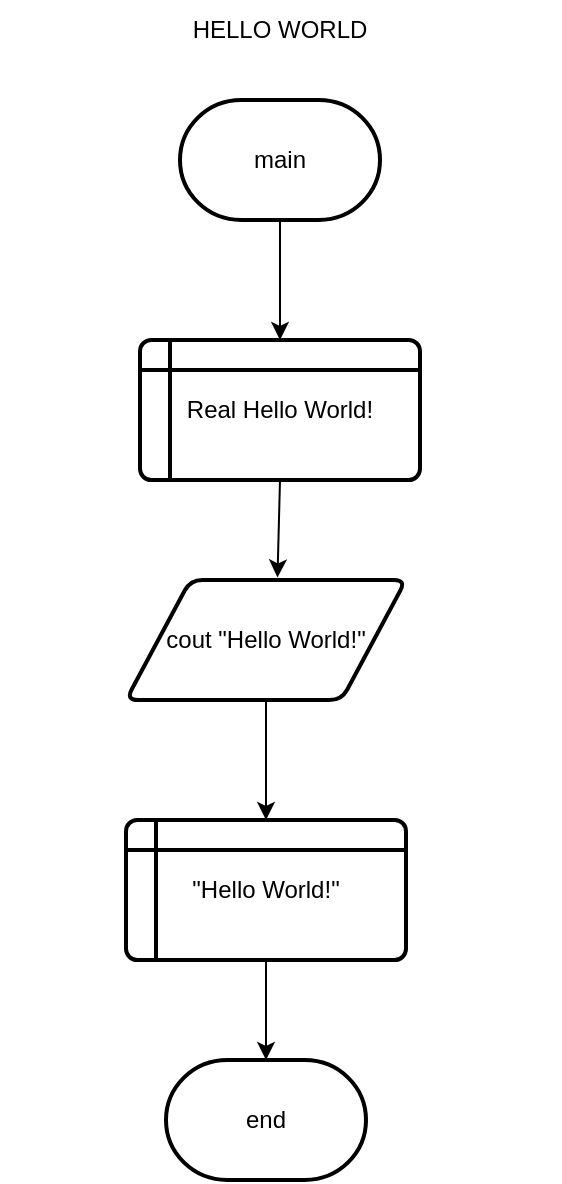 <mxfile version="21.8.0" type="device">
  <diagram name="Halaman-1" id="7BX-3QSAJB9VlkxWqfOS">
    <mxGraphModel dx="1222" dy="702" grid="1" gridSize="10" guides="1" tooltips="1" connect="1" arrows="1" fold="1" page="1" pageScale="1" pageWidth="827" pageHeight="1169" math="0" shadow="0">
      <root>
        <mxCell id="0" />
        <mxCell id="1" parent="0" />
        <mxCell id="3JNIZwmlUUO5AMIn4faB-1" value="main" style="strokeWidth=2;html=1;shape=mxgraph.flowchart.terminator;whiteSpace=wrap;" vertex="1" parent="1">
          <mxGeometry x="370" y="60" width="100" height="60" as="geometry" />
        </mxCell>
        <mxCell id="3JNIZwmlUUO5AMIn4faB-2" value="Real Hello World!" style="shape=internalStorage;whiteSpace=wrap;html=1;dx=15;dy=15;rounded=1;arcSize=8;strokeWidth=2;" vertex="1" parent="1">
          <mxGeometry x="350" y="180" width="140" height="70" as="geometry" />
        </mxCell>
        <mxCell id="3JNIZwmlUUO5AMIn4faB-3" value="" style="endArrow=classic;html=1;rounded=0;exitX=0.5;exitY=1;exitDx=0;exitDy=0;exitPerimeter=0;entryX=0.5;entryY=0;entryDx=0;entryDy=0;" edge="1" parent="1" source="3JNIZwmlUUO5AMIn4faB-1" target="3JNIZwmlUUO5AMIn4faB-2">
          <mxGeometry width="50" height="50" relative="1" as="geometry">
            <mxPoint x="380" y="260" as="sourcePoint" />
            <mxPoint x="420" y="130" as="targetPoint" />
          </mxGeometry>
        </mxCell>
        <mxCell id="3JNIZwmlUUO5AMIn4faB-5" value="" style="endArrow=classic;html=1;rounded=0;exitX=0.5;exitY=1;exitDx=0;exitDy=0;entryX=0.541;entryY=-0.021;entryDx=0;entryDy=0;entryPerimeter=0;" edge="1" parent="1" source="3JNIZwmlUUO5AMIn4faB-2" target="3JNIZwmlUUO5AMIn4faB-4">
          <mxGeometry width="50" height="50" relative="1" as="geometry">
            <mxPoint x="450" y="250" as="sourcePoint" />
            <mxPoint x="500" y="200" as="targetPoint" />
          </mxGeometry>
        </mxCell>
        <mxCell id="3JNIZwmlUUO5AMIn4faB-7" value="&quot;Hello World!&quot;" style="shape=internalStorage;whiteSpace=wrap;html=1;dx=15;dy=15;rounded=1;arcSize=8;strokeWidth=2;" vertex="1" parent="1">
          <mxGeometry x="343" y="420" width="140" height="70" as="geometry" />
        </mxCell>
        <mxCell id="3JNIZwmlUUO5AMIn4faB-8" value="" style="endArrow=classic;html=1;rounded=0;entryX=0.5;entryY=0;entryDx=0;entryDy=0;" edge="1" parent="1" source="3JNIZwmlUUO5AMIn4faB-4" target="3JNIZwmlUUO5AMIn4faB-7">
          <mxGeometry width="50" height="50" relative="1" as="geometry">
            <mxPoint x="410" y="310" as="sourcePoint" />
            <mxPoint x="430" y="250" as="targetPoint" />
          </mxGeometry>
        </mxCell>
        <mxCell id="3JNIZwmlUUO5AMIn4faB-13" value="HELLO WORLD" style="text;html=1;strokeColor=none;fillColor=none;align=center;verticalAlign=middle;whiteSpace=wrap;rounded=0;" vertex="1" parent="1">
          <mxGeometry x="280" y="10" width="280" height="30" as="geometry" />
        </mxCell>
        <mxCell id="3JNIZwmlUUO5AMIn4faB-14" value="" style="endArrow=classic;html=1;rounded=0;entryX=0.5;entryY=0;entryDx=0;entryDy=0;" edge="1" parent="1" target="3JNIZwmlUUO5AMIn4faB-4">
          <mxGeometry width="50" height="50" relative="1" as="geometry">
            <mxPoint x="410" y="310" as="sourcePoint" />
            <mxPoint x="413" y="420" as="targetPoint" />
          </mxGeometry>
        </mxCell>
        <mxCell id="3JNIZwmlUUO5AMIn4faB-4" value="cout &quot;Hello World!&quot;" style="shape=parallelogram;html=1;strokeWidth=2;perimeter=parallelogramPerimeter;whiteSpace=wrap;rounded=1;arcSize=12;size=0.23;" vertex="1" parent="1">
          <mxGeometry x="343" y="300" width="140" height="60" as="geometry" />
        </mxCell>
        <mxCell id="3JNIZwmlUUO5AMIn4faB-18" value="end" style="strokeWidth=2;html=1;shape=mxgraph.flowchart.terminator;whiteSpace=wrap;" vertex="1" parent="1">
          <mxGeometry x="363" y="540" width="100" height="60" as="geometry" />
        </mxCell>
        <mxCell id="3JNIZwmlUUO5AMIn4faB-19" value="" style="endArrow=classic;html=1;rounded=0;exitX=0.5;exitY=1;exitDx=0;exitDy=0;" edge="1" parent="1" source="3JNIZwmlUUO5AMIn4faB-7" target="3JNIZwmlUUO5AMIn4faB-18">
          <mxGeometry width="50" height="50" relative="1" as="geometry">
            <mxPoint x="330" y="300" as="sourcePoint" />
            <mxPoint x="380" y="250" as="targetPoint" />
          </mxGeometry>
        </mxCell>
      </root>
    </mxGraphModel>
  </diagram>
</mxfile>
